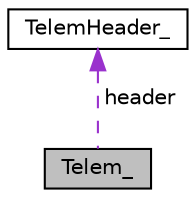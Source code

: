 digraph "Telem_"
{
 // LATEX_PDF_SIZE
  edge [fontname="Helvetica",fontsize="10",labelfontname="Helvetica",labelfontsize="10"];
  node [fontname="Helvetica",fontsize="10",shape=record];
  Node1 [label="Telem_",height=0.2,width=0.4,color="black", fillcolor="grey75", style="filled", fontcolor="black",tooltip=" "];
  Node2 -> Node1 [dir="back",color="darkorchid3",fontsize="10",style="dashed",label=" header" ];
  Node2 [label="TelemHeader_",height=0.2,width=0.4,color="black", fillcolor="white", style="filled",URL="$struct_telem_header__.html",tooltip=" "];
}
